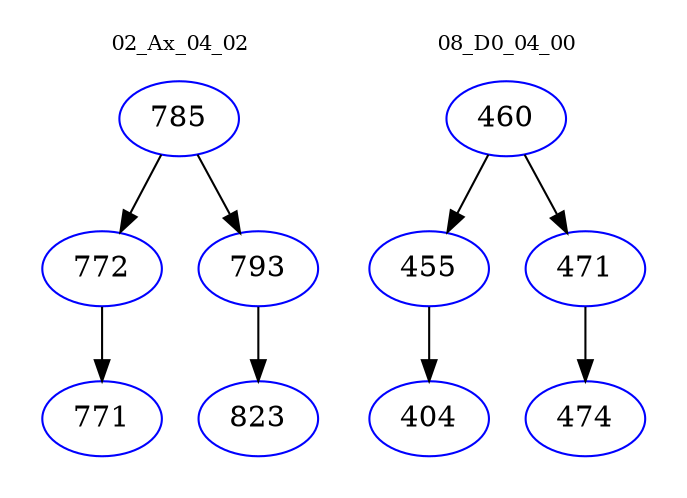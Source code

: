digraph{
subgraph cluster_0 {
color = white
label = "02_Ax_04_02";
fontsize=10;
T0_785 [label="785", color="blue"]
T0_785 -> T0_772 [color="black"]
T0_772 [label="772", color="blue"]
T0_772 -> T0_771 [color="black"]
T0_771 [label="771", color="blue"]
T0_785 -> T0_793 [color="black"]
T0_793 [label="793", color="blue"]
T0_793 -> T0_823 [color="black"]
T0_823 [label="823", color="blue"]
}
subgraph cluster_1 {
color = white
label = "08_D0_04_00";
fontsize=10;
T1_460 [label="460", color="blue"]
T1_460 -> T1_455 [color="black"]
T1_455 [label="455", color="blue"]
T1_455 -> T1_404 [color="black"]
T1_404 [label="404", color="blue"]
T1_460 -> T1_471 [color="black"]
T1_471 [label="471", color="blue"]
T1_471 -> T1_474 [color="black"]
T1_474 [label="474", color="blue"]
}
}
